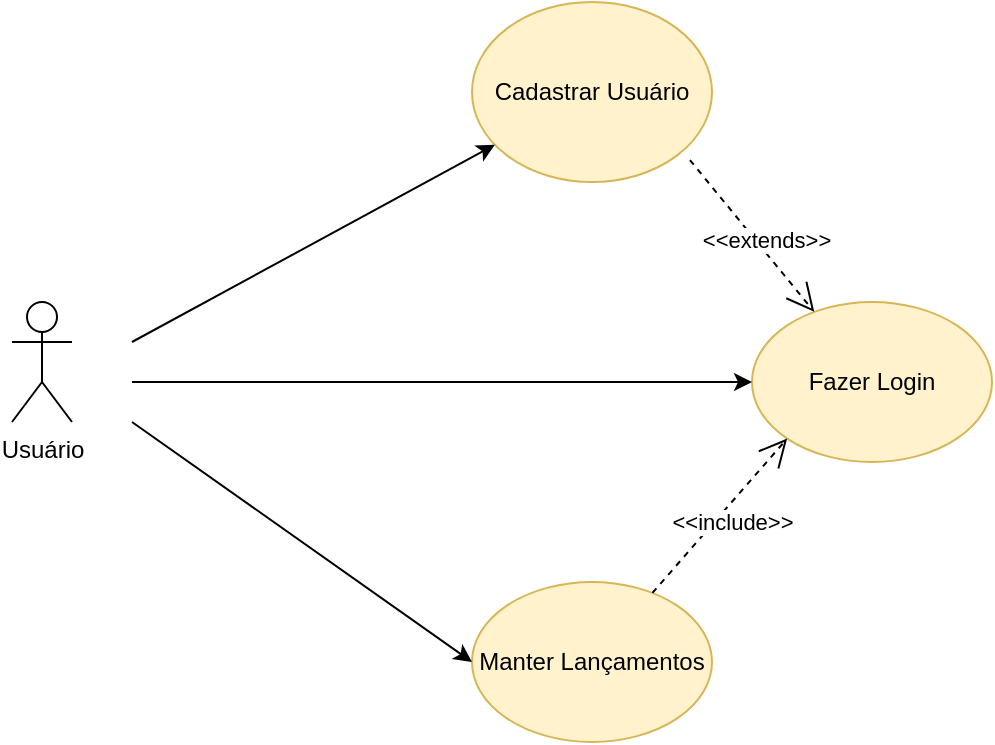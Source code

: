 <mxfile version="12.1.9" type="device" pages="1"><diagram id="DylEXY35rckOdxc0bQR7" name="Page-1"><mxGraphModel dx="1088" dy="608" grid="1" gridSize="10" guides="1" tooltips="1" connect="1" arrows="1" fold="1" page="1" pageScale="1" pageWidth="827" pageHeight="1169" math="0" shadow="0"><root><mxCell id="0"/><mxCell id="1" parent="0"/><mxCell id="7GnFfVT5ESsdLXwDFbnp-1" value="Usuário&lt;br&gt;" style="shape=umlActor;verticalLabelPosition=bottom;labelBackgroundColor=#ffffff;verticalAlign=top;html=1;outlineConnect=0;" vertex="1" parent="1"><mxGeometry x="140" y="230" width="30" height="60" as="geometry"/></mxCell><mxCell id="7GnFfVT5ESsdLXwDFbnp-7" value="Cadastrar Usuário" style="ellipse;whiteSpace=wrap;html=1;fillColor=#fff2cc;strokeColor=#d6b656;" vertex="1" parent="1"><mxGeometry x="370" y="80" width="120" height="90" as="geometry"/></mxCell><mxCell id="7GnFfVT5ESsdLXwDFbnp-8" value="" style="endArrow=classic;html=1;" edge="1" parent="1" target="7GnFfVT5ESsdLXwDFbnp-7"><mxGeometry width="50" height="50" relative="1" as="geometry"><mxPoint x="200" y="250" as="sourcePoint"/><mxPoint x="370" y="160" as="targetPoint"/></mxGeometry></mxCell><mxCell id="7GnFfVT5ESsdLXwDFbnp-9" value="Fazer Login" style="ellipse;whiteSpace=wrap;html=1;fillColor=#fff2cc;strokeColor=#d6b656;" vertex="1" parent="1"><mxGeometry x="510" y="230" width="120" height="80" as="geometry"/></mxCell><mxCell id="7GnFfVT5ESsdLXwDFbnp-10" value="" style="endArrow=classic;html=1;" edge="1" parent="1" target="7GnFfVT5ESsdLXwDFbnp-9"><mxGeometry width="50" height="50" relative="1" as="geometry"><mxPoint x="200" y="270" as="sourcePoint"/><mxPoint x="440" y="270" as="targetPoint"/></mxGeometry></mxCell><mxCell id="7GnFfVT5ESsdLXwDFbnp-19" value="&amp;lt;&amp;lt;extends&amp;gt;&amp;gt;" style="endArrow=open;endSize=12;dashed=1;html=1;exitX=0.908;exitY=0.878;exitDx=0;exitDy=0;exitPerimeter=0;" edge="1" parent="1" source="7GnFfVT5ESsdLXwDFbnp-7" target="7GnFfVT5ESsdLXwDFbnp-9"><mxGeometry x="0.121" y="4" width="160" relative="1" as="geometry"><mxPoint x="310" y="380" as="sourcePoint"/><mxPoint x="450" y="440" as="targetPoint"/><mxPoint as="offset"/></mxGeometry></mxCell><mxCell id="7GnFfVT5ESsdLXwDFbnp-22" value="Manter Lançamentos" style="ellipse;whiteSpace=wrap;html=1;fillColor=#fff2cc;strokeColor=#d6b656;" vertex="1" parent="1"><mxGeometry x="370" y="370" width="120" height="80" as="geometry"/></mxCell><mxCell id="7GnFfVT5ESsdLXwDFbnp-23" value="" style="endArrow=classic;html=1;entryX=0;entryY=0.5;entryDx=0;entryDy=0;" edge="1" parent="1" target="7GnFfVT5ESsdLXwDFbnp-22"><mxGeometry width="50" height="50" relative="1" as="geometry"><mxPoint x="200" y="290" as="sourcePoint"/><mxPoint x="190" y="470" as="targetPoint"/></mxGeometry></mxCell><mxCell id="7GnFfVT5ESsdLXwDFbnp-25" value="&amp;lt;&amp;lt;include&amp;gt;&amp;gt;" style="endArrow=open;endSize=12;dashed=1;html=1;entryX=0;entryY=1;entryDx=0;entryDy=0;" edge="1" parent="1" source="7GnFfVT5ESsdLXwDFbnp-22" target="7GnFfVT5ESsdLXwDFbnp-9"><mxGeometry x="0.032" y="-7" width="160" relative="1" as="geometry"><mxPoint x="140" y="470" as="sourcePoint"/><mxPoint x="520" y="310" as="targetPoint"/><mxPoint as="offset"/></mxGeometry></mxCell></root></mxGraphModel></diagram></mxfile>